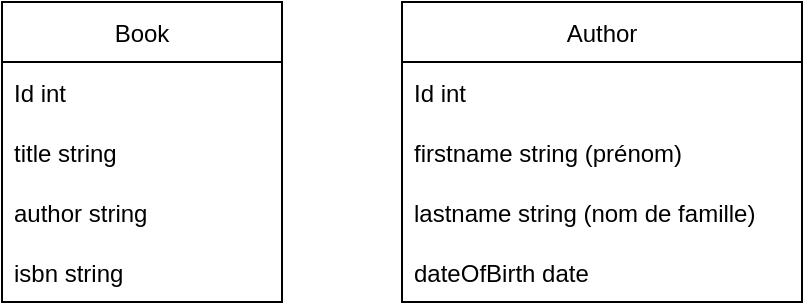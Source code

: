 <mxfile version="15.5.4" type="embed"><diagram name="Page-1" id="c4acf3e9-155e-7222-9cf6-157b1a14988f"><mxGraphModel dx="740" dy="445" grid="1" gridSize="10" guides="1" tooltips="1" connect="1" arrows="1" fold="1" page="1" pageScale="1" pageWidth="850" pageHeight="1100" background="none" math="0" shadow="0"><root><mxCell id="0"/><mxCell id="1" parent="0"/><mxCell id="2" value="Book" style="swimlane;fontStyle=0;childLayout=stackLayout;horizontal=1;startSize=30;horizontalStack=0;resizeParent=1;resizeParentMax=0;resizeLast=0;collapsible=1;marginBottom=0;" parent="1" vertex="1"><mxGeometry x="40" y="40" width="140" height="150" as="geometry"/></mxCell><mxCell id="3" value="Id int" style="text;strokeColor=none;fillColor=none;align=left;verticalAlign=middle;spacingLeft=4;spacingRight=4;overflow=hidden;points=[[0,0.5],[1,0.5]];portConstraint=eastwest;rotatable=0;" parent="2" vertex="1"><mxGeometry y="30" width="140" height="30" as="geometry"/></mxCell><mxCell id="4" value="title string" style="text;strokeColor=none;fillColor=none;align=left;verticalAlign=middle;spacingLeft=4;spacingRight=4;overflow=hidden;points=[[0,0.5],[1,0.5]];portConstraint=eastwest;rotatable=0;" parent="2" vertex="1"><mxGeometry y="60" width="140" height="30" as="geometry"/></mxCell><mxCell id="5" value="author string" style="text;strokeColor=none;fillColor=none;align=left;verticalAlign=middle;spacingLeft=4;spacingRight=4;overflow=hidden;points=[[0,0.5],[1,0.5]];portConstraint=eastwest;rotatable=0;" parent="2" vertex="1"><mxGeometry y="90" width="140" height="30" as="geometry"/></mxCell><mxCell id="8" value="isbn string" style="text;strokeColor=none;fillColor=none;align=left;verticalAlign=middle;spacingLeft=4;spacingRight=4;overflow=hidden;points=[[0,0.5],[1,0.5]];portConstraint=eastwest;rotatable=0;" parent="2" vertex="1"><mxGeometry y="120" width="140" height="30" as="geometry"/></mxCell><mxCell id="9" value="Author" style="swimlane;fontStyle=0;childLayout=stackLayout;horizontal=1;startSize=30;horizontalStack=0;resizeParent=1;resizeParentMax=0;resizeLast=0;collapsible=1;marginBottom=0;" vertex="1" parent="1"><mxGeometry x="240" y="40" width="200" height="150" as="geometry"/></mxCell><mxCell id="10" value="Id int" style="text;strokeColor=none;fillColor=none;align=left;verticalAlign=middle;spacingLeft=4;spacingRight=4;overflow=hidden;points=[[0,0.5],[1,0.5]];portConstraint=eastwest;rotatable=0;" vertex="1" parent="9"><mxGeometry y="30" width="200" height="30" as="geometry"/></mxCell><mxCell id="14" value="firstname string (prénom)" style="text;strokeColor=none;fillColor=none;align=left;verticalAlign=middle;spacingLeft=4;spacingRight=4;overflow=hidden;points=[[0,0.5],[1,0.5]];portConstraint=eastwest;rotatable=0;" vertex="1" parent="9"><mxGeometry y="60" width="200" height="30" as="geometry"/></mxCell><mxCell id="15" value="lastname string (nom de famille)" style="text;strokeColor=none;fillColor=none;align=left;verticalAlign=middle;spacingLeft=4;spacingRight=4;overflow=hidden;points=[[0,0.5],[1,0.5]];portConstraint=eastwest;rotatable=0;" vertex="1" parent="9"><mxGeometry y="90" width="200" height="30" as="geometry"/></mxCell><mxCell id="16" value="dateOfBirth date" style="text;strokeColor=none;fillColor=none;align=left;verticalAlign=middle;spacingLeft=4;spacingRight=4;overflow=hidden;points=[[0,0.5],[1,0.5]];portConstraint=eastwest;rotatable=0;" vertex="1" parent="9"><mxGeometry y="120" width="200" height="30" as="geometry"/></mxCell></root></mxGraphModel></diagram></mxfile>
